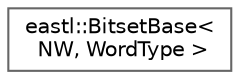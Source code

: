 digraph "类继承关系图"
{
 // LATEX_PDF_SIZE
  bgcolor="transparent";
  edge [fontname=Helvetica,fontsize=10,labelfontname=Helvetica,labelfontsize=10];
  node [fontname=Helvetica,fontsize=10,shape=box,height=0.2,width=0.4];
  rankdir="LR";
  Node0 [id="Node000000",label="eastl::BitsetBase\<\l NW, WordType \>",height=0.2,width=0.4,color="grey40", fillcolor="white", style="filled",URL="$structeastl_1_1_bitset_base.html",tooltip=" "];
}
